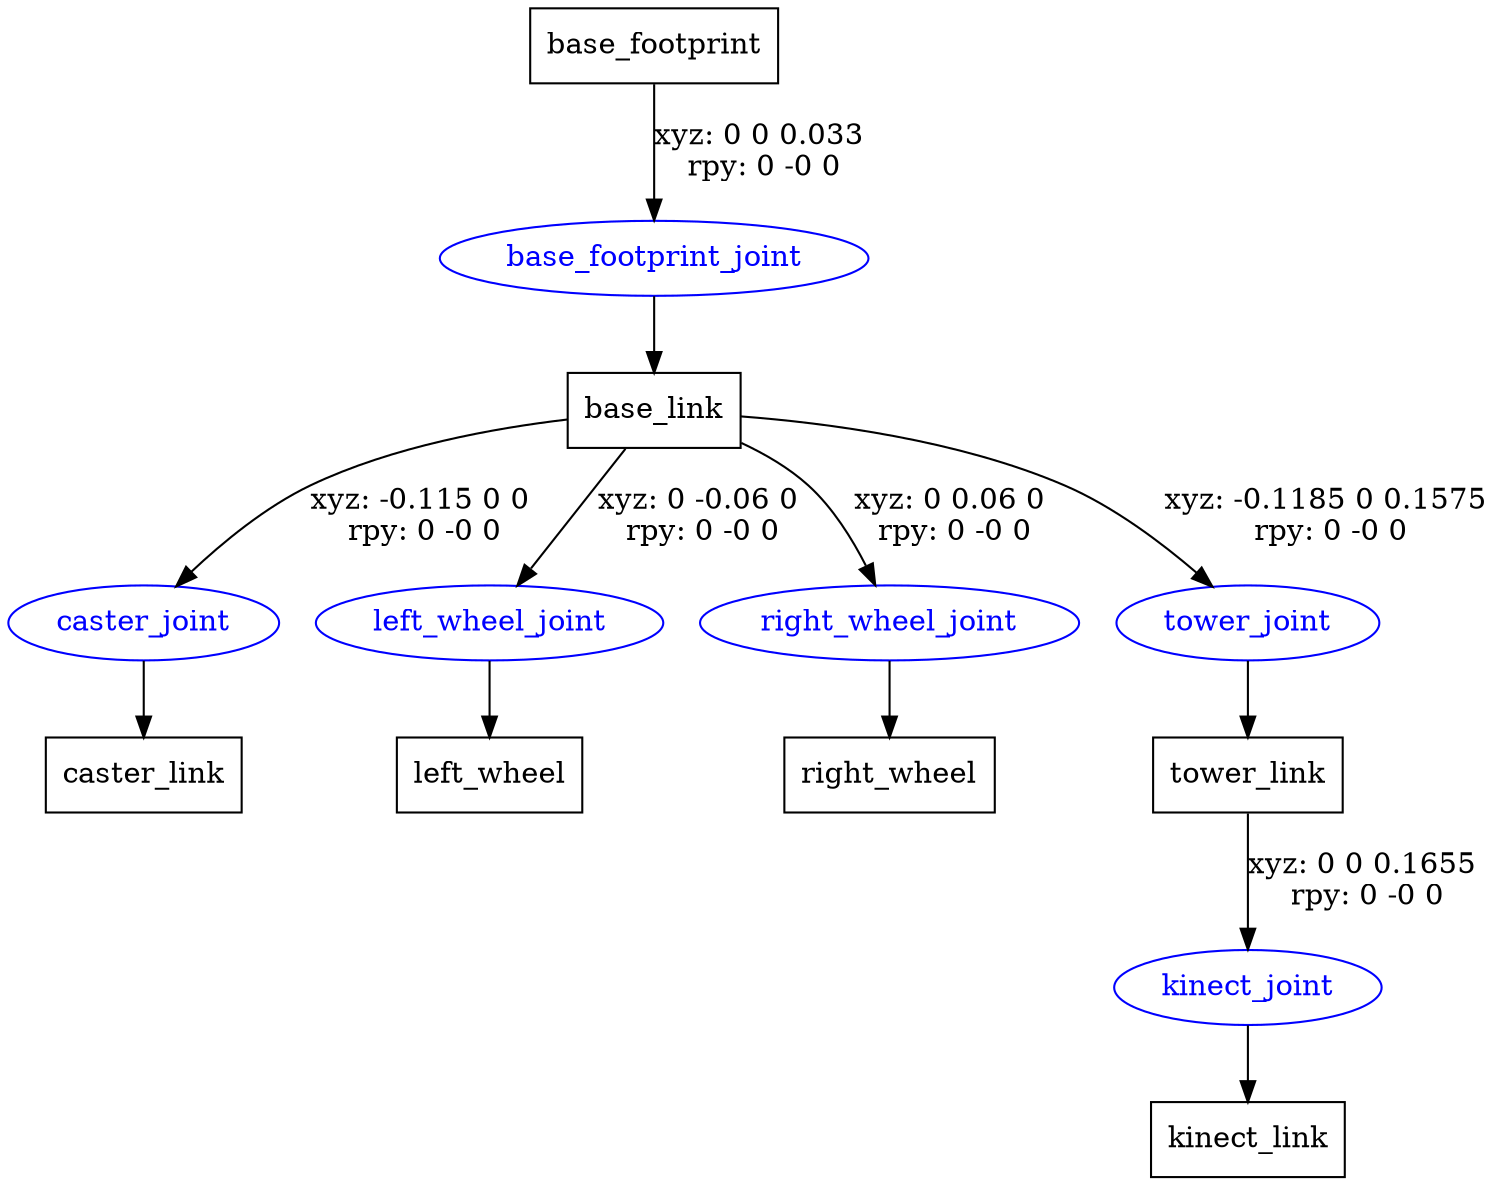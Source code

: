 digraph G {
node [shape=box];
"base_footprint" [label="base_footprint"];
"base_link" [label="base_link"];
"caster_link" [label="caster_link"];
"left_wheel" [label="left_wheel"];
"right_wheel" [label="right_wheel"];
"tower_link" [label="tower_link"];
"kinect_link" [label="kinect_link"];
node [shape=ellipse, color=blue, fontcolor=blue];
"base_footprint" -> "base_footprint_joint" [label="xyz: 0 0 0.033 \nrpy: 0 -0 0"]
"base_footprint_joint" -> "base_link"
"base_link" -> "caster_joint" [label="xyz: -0.115 0 0 \nrpy: 0 -0 0"]
"caster_joint" -> "caster_link"
"base_link" -> "left_wheel_joint" [label="xyz: 0 -0.06 0 \nrpy: 0 -0 0"]
"left_wheel_joint" -> "left_wheel"
"base_link" -> "right_wheel_joint" [label="xyz: 0 0.06 0 \nrpy: 0 -0 0"]
"right_wheel_joint" -> "right_wheel"
"base_link" -> "tower_joint" [label="xyz: -0.1185 0 0.1575 \nrpy: 0 -0 0"]
"tower_joint" -> "tower_link"
"tower_link" -> "kinect_joint" [label="xyz: 0 0 0.1655 \nrpy: 0 -0 0"]
"kinect_joint" -> "kinect_link"
}
